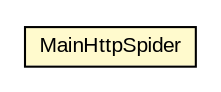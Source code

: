 #!/usr/local/bin/dot
#
# Class diagram 
# Generated by UMLGraph version R5_6 (http://www.umlgraph.org/)
#

digraph G {
	edge [fontname="arial",fontsize=10,labelfontname="arial",labelfontsize=10];
	node [fontname="arial",fontsize=10,shape=plaintext];
	nodesep=0.25;
	ranksep=0.5;
	// java_oo.http.MainHttpSpider
	c2258 [label=<<table title="java_oo.http.MainHttpSpider" border="0" cellborder="1" cellspacing="0" cellpadding="2" port="p" bgcolor="lemonChiffon" href="./MainHttpSpider.html">
		<tr><td><table border="0" cellspacing="0" cellpadding="1">
<tr><td align="center" balign="center"> MainHttpSpider </td></tr>
		</table></td></tr>
		</table>>, URL="./MainHttpSpider.html", fontname="arial", fontcolor="black", fontsize=10.0];
}

